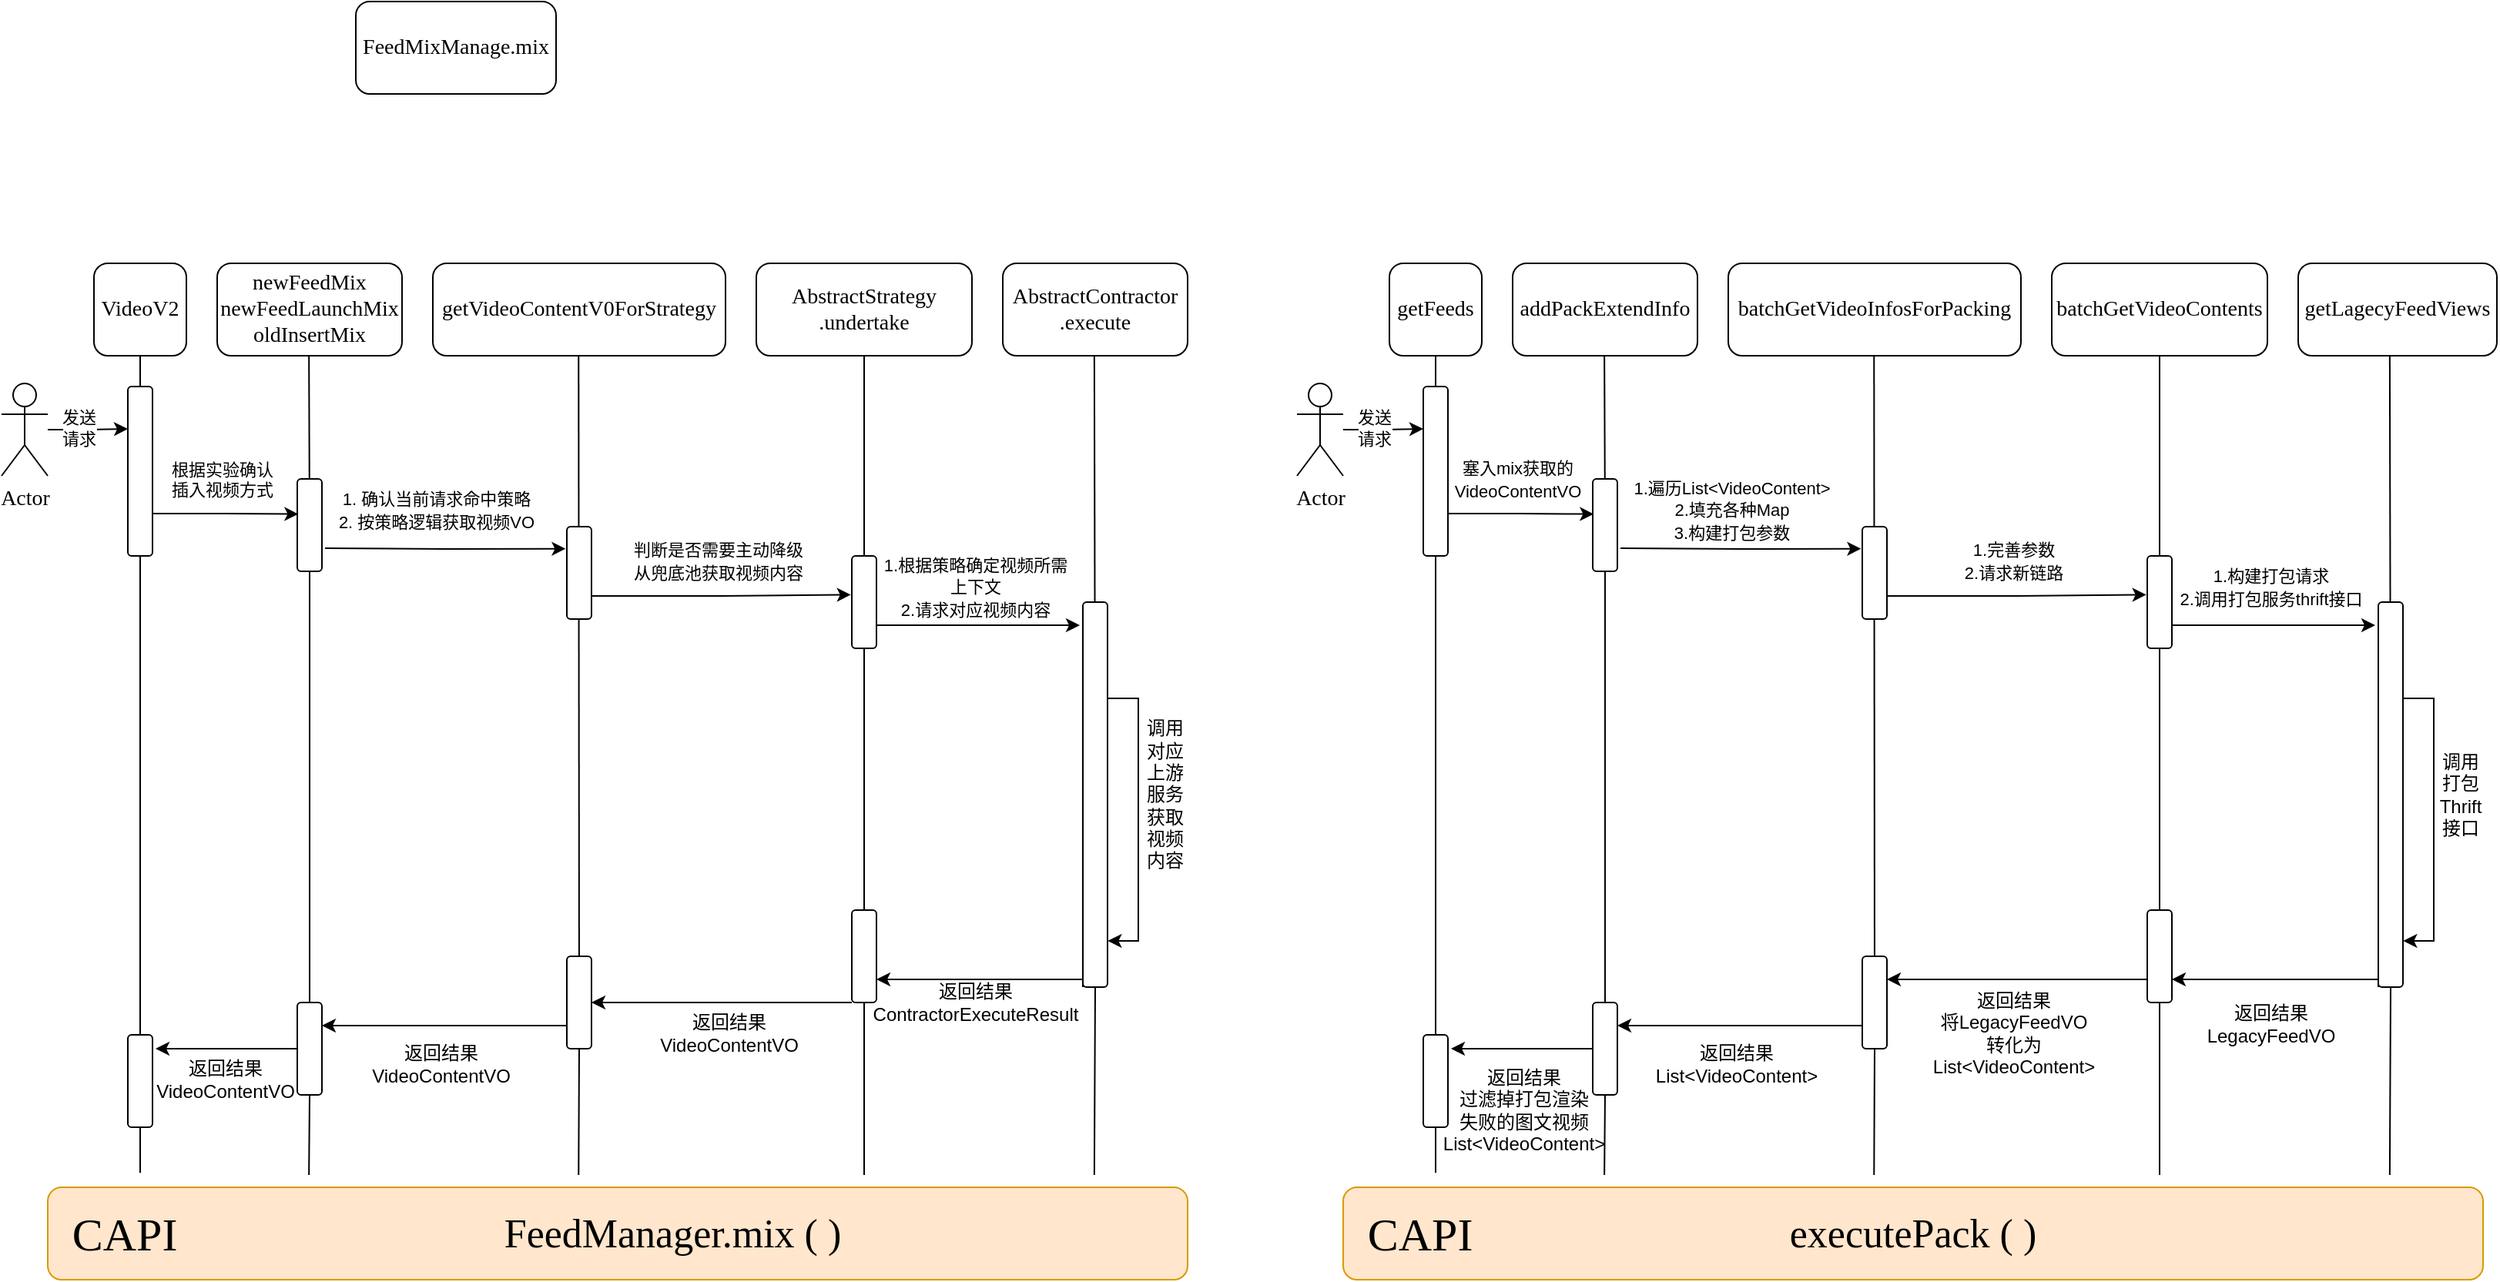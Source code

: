 <mxfile version="27.2.0">
  <diagram name="第 1 页" id="sT8HzIj2YNUEJZkm_Qst">
    <mxGraphModel dx="1685" dy="2264" grid="1" gridSize="10" guides="1" tooltips="1" connect="1" arrows="1" fold="1" page="1" pageScale="1" pageWidth="827" pageHeight="1169" math="0" shadow="0">
      <root>
        <mxCell id="0" />
        <mxCell id="1" parent="0" />
        <mxCell id="TXACmknkXb2Owu_Iaf9k-64" value="&lt;font style=&quot;font-size: 26px;&quot; face=&quot;Times New Roman&quot;&gt;&amp;nbsp; &amp;nbsp; &amp;nbsp; &amp;nbsp; &amp;nbsp; &amp;nbsp;FeedManager.mix ( )&lt;/font&gt;" style="rounded=1;whiteSpace=wrap;html=1;fillColor=#ffe6cc;strokeColor=#d79b00;" vertex="1" parent="1">
          <mxGeometry x="40" y="610" width="740" height="60" as="geometry" />
        </mxCell>
        <mxCell id="TXACmknkXb2Owu_Iaf9k-68" style="edgeStyle=orthogonalEdgeStyle;rounded=0;orthogonalLoop=1;jettySize=auto;html=1;entryX=0;entryY=0.25;entryDx=0;entryDy=0;" edge="1" parent="1" source="TXACmknkXb2Owu_Iaf9k-1" target="TXACmknkXb2Owu_Iaf9k-10">
          <mxGeometry relative="1" as="geometry" />
        </mxCell>
        <mxCell id="TXACmknkXb2Owu_Iaf9k-69" value="发送&lt;div&gt;请求&lt;/div&gt;" style="edgeLabel;html=1;align=center;verticalAlign=middle;resizable=0;points=[];" vertex="1" connectable="0" parent="TXACmknkXb2Owu_Iaf9k-68">
          <mxGeometry x="-0.233" y="1" relative="1" as="geometry">
            <mxPoint as="offset" />
          </mxGeometry>
        </mxCell>
        <mxCell id="TXACmknkXb2Owu_Iaf9k-1" value="Actor" style="shape=umlActor;verticalLabelPosition=bottom;verticalAlign=top;html=1;outlineConnect=0;fontFamily=Times New Roman;fontSize=14;" vertex="1" parent="1">
          <mxGeometry x="10" y="88" width="30" height="60" as="geometry" />
        </mxCell>
        <mxCell id="TXACmknkXb2Owu_Iaf9k-2" value="&lt;font&gt;VideoV2&lt;/font&gt;" style="rounded=1;whiteSpace=wrap;html=1;fontFamily=Times New Roman;fontSize=14;" vertex="1" parent="1">
          <mxGeometry x="70" y="10" width="60" height="60" as="geometry" />
        </mxCell>
        <mxCell id="TXACmknkXb2Owu_Iaf9k-3" value="FeedMixManage.mix" style="rounded=1;whiteSpace=wrap;html=1;fontFamily=Times New Roman;fontSize=14;" vertex="1" parent="1">
          <mxGeometry x="240" y="-160" width="130" height="60" as="geometry" />
        </mxCell>
        <mxCell id="TXACmknkXb2Owu_Iaf9k-4" value="newFeedMix&lt;div&gt;newFeedLaunchMix&lt;/div&gt;&lt;div&gt;oldInsertMix&lt;/div&gt;" style="rounded=1;whiteSpace=wrap;html=1;fontFamily=Times New Roman;fontSize=14;" vertex="1" parent="1">
          <mxGeometry x="150" y="10" width="120" height="60" as="geometry" />
        </mxCell>
        <mxCell id="TXACmknkXb2Owu_Iaf9k-5" value="getVideoContentV0ForStrategy" style="rounded=1;whiteSpace=wrap;html=1;fontFamily=Times New Roman;fontSize=14;" vertex="1" parent="1">
          <mxGeometry x="290" y="10" width="190" height="60" as="geometry" />
        </mxCell>
        <mxCell id="TXACmknkXb2Owu_Iaf9k-6" value="AbstractStrategy&lt;div&gt;.undertake&lt;/div&gt;" style="rounded=1;whiteSpace=wrap;html=1;fontFamily=Times New Roman;fontSize=14;" vertex="1" parent="1">
          <mxGeometry x="500" y="10" width="140" height="60" as="geometry" />
        </mxCell>
        <mxCell id="TXACmknkXb2Owu_Iaf9k-8" value="AbstractContractor&lt;div&gt;.execute&lt;/div&gt;" style="rounded=1;whiteSpace=wrap;html=1;fontFamily=Times New Roman;fontSize=14;" vertex="1" parent="1">
          <mxGeometry x="660" y="10" width="120" height="60" as="geometry" />
        </mxCell>
        <mxCell id="TXACmknkXb2Owu_Iaf9k-9" value="" style="endArrow=none;html=1;rounded=0;entryX=0.5;entryY=1;entryDx=0;entryDy=0;" edge="1" parent="1" source="TXACmknkXb2Owu_Iaf9k-10" target="TXACmknkXb2Owu_Iaf9k-2">
          <mxGeometry width="50" height="50" relative="1" as="geometry">
            <mxPoint x="100" y="682" as="sourcePoint" />
            <mxPoint x="140" y="140" as="targetPoint" />
          </mxGeometry>
        </mxCell>
        <mxCell id="TXACmknkXb2Owu_Iaf9k-10" value="" style="rounded=1;whiteSpace=wrap;html=1;" vertex="1" parent="1">
          <mxGeometry x="92" y="90" width="16" height="110" as="geometry" />
        </mxCell>
        <mxCell id="TXACmknkXb2Owu_Iaf9k-15" value="" style="endArrow=none;html=1;rounded=0;entryX=0.5;entryY=1;entryDx=0;entryDy=0;" edge="1" parent="1" source="TXACmknkXb2Owu_Iaf9k-20">
          <mxGeometry width="50" height="50" relative="1" as="geometry">
            <mxPoint x="209.57" y="602" as="sourcePoint" />
            <mxPoint x="209.57" y="70" as="targetPoint" />
          </mxGeometry>
        </mxCell>
        <mxCell id="TXACmknkXb2Owu_Iaf9k-17" value="" style="endArrow=none;html=1;rounded=0;entryX=0.5;entryY=1;entryDx=0;entryDy=0;" edge="1" parent="1">
          <mxGeometry width="50" height="50" relative="1" as="geometry">
            <mxPoint x="570" y="602" as="sourcePoint" />
            <mxPoint x="570" y="70" as="targetPoint" />
          </mxGeometry>
        </mxCell>
        <mxCell id="TXACmknkXb2Owu_Iaf9k-18" value="" style="endArrow=none;html=1;rounded=0;entryX=0.5;entryY=1;entryDx=0;entryDy=0;" edge="1" parent="1" source="TXACmknkXb2Owu_Iaf9k-39">
          <mxGeometry width="50" height="50" relative="1" as="geometry">
            <mxPoint x="719.44" y="602" as="sourcePoint" />
            <mxPoint x="719.44" y="70" as="targetPoint" />
          </mxGeometry>
        </mxCell>
        <mxCell id="TXACmknkXb2Owu_Iaf9k-21" value="" style="endArrow=none;html=1;rounded=0;entryX=0.5;entryY=1;entryDx=0;entryDy=0;" edge="1" parent="1" source="TXACmknkXb2Owu_Iaf9k-54" target="TXACmknkXb2Owu_Iaf9k-20">
          <mxGeometry width="50" height="50" relative="1" as="geometry">
            <mxPoint x="209.57" y="602" as="sourcePoint" />
            <mxPoint x="209.57" y="70" as="targetPoint" />
          </mxGeometry>
        </mxCell>
        <mxCell id="TXACmknkXb2Owu_Iaf9k-20" value="" style="rounded=1;whiteSpace=wrap;html=1;" vertex="1" parent="1">
          <mxGeometry x="202" y="150" width="16" height="60" as="geometry" />
        </mxCell>
        <mxCell id="TXACmknkXb2Owu_Iaf9k-26" value="&lt;span style=&quot;font-size: 11px; background-color: rgb(255, 255, 255);&quot;&gt;根据实验确认&lt;/span&gt;&lt;div style=&quot;font-size: 11px;&quot;&gt;插入视频方式&lt;/div&gt;" style="text;html=1;align=center;verticalAlign=middle;resizable=0;points=[];autosize=1;strokeColor=none;fillColor=none;" vertex="1" parent="1">
          <mxGeometry x="108" y="130" width="90" height="40" as="geometry" />
        </mxCell>
        <mxCell id="TXACmknkXb2Owu_Iaf9k-27" value="&lt;span style=&quot;font-size: 11px; background-color: rgb(255, 255, 255);&quot;&gt;1. 确认当前请求命中策略&lt;/span&gt;&lt;div&gt;&lt;div&gt;&lt;span style=&quot;font-size: 11px; background-color: rgb(255, 255, 255);&quot;&gt;2. 按策略逻辑获取视频VO&lt;/span&gt;&lt;/div&gt;&lt;/div&gt;" style="text;html=1;align=center;verticalAlign=middle;resizable=0;points=[];autosize=1;strokeColor=none;fillColor=none;" vertex="1" parent="1">
          <mxGeometry x="217" y="150" width="150" height="40" as="geometry" />
        </mxCell>
        <mxCell id="TXACmknkXb2Owu_Iaf9k-28" value="&lt;span style=&quot;font-size: 11px; background-color: rgb(255, 255, 255);&quot;&gt;1.根据策略确定&lt;/span&gt;&lt;span style=&quot;background-color: light-dark(rgb(255, 255, 255), rgb(18, 18, 18)); font-size: 11px; color: light-dark(rgb(0, 0, 0), rgb(255, 255, 255));&quot;&gt;视频所需&lt;/span&gt;&lt;div&gt;&lt;span style=&quot;background-color: light-dark(rgb(255, 255, 255), rgb(18, 18, 18)); font-size: 11px; color: light-dark(rgb(0, 0, 0), rgb(255, 255, 255));&quot;&gt;上下文&lt;/span&gt;&lt;div&gt;&lt;div&gt;&lt;span style=&quot;font-size: 11px; background-color: rgb(255, 255, 255);&quot;&gt;2.请求对应视频内容&lt;/span&gt;&lt;/div&gt;&lt;/div&gt;&lt;/div&gt;" style="text;html=1;align=center;verticalAlign=middle;resizable=0;points=[];autosize=1;strokeColor=none;fillColor=none;" vertex="1" parent="1">
          <mxGeometry x="572" y="190" width="140" height="60" as="geometry" />
        </mxCell>
        <mxCell id="TXACmknkXb2Owu_Iaf9k-29" value="&lt;span style=&quot;font-size: 11px; background-color: rgb(255, 255, 255);&quot;&gt;判断是否需要主动降级&lt;/span&gt;&lt;div&gt;&lt;span style=&quot;font-size: 11px; background-color: rgb(255, 255, 255);&quot;&gt;从兜底池获取视频内容&lt;/span&gt;&lt;/div&gt;" style="text;html=1;align=center;verticalAlign=middle;resizable=0;points=[];autosize=1;strokeColor=none;fillColor=none;" vertex="1" parent="1">
          <mxGeometry x="410" y="183" width="130" height="40" as="geometry" />
        </mxCell>
        <mxCell id="TXACmknkXb2Owu_Iaf9k-30" style="edgeStyle=orthogonalEdgeStyle;rounded=0;orthogonalLoop=1;jettySize=auto;html=1;exitX=1;exitY=0.75;exitDx=0;exitDy=0;entryX=0.042;entryY=0.381;entryDx=0;entryDy=0;entryPerimeter=0;" edge="1" parent="1" source="TXACmknkXb2Owu_Iaf9k-10" target="TXACmknkXb2Owu_Iaf9k-20">
          <mxGeometry relative="1" as="geometry" />
        </mxCell>
        <mxCell id="TXACmknkXb2Owu_Iaf9k-32" style="edgeStyle=orthogonalEdgeStyle;rounded=0;orthogonalLoop=1;jettySize=auto;html=1;entryX=-0.111;entryY=0.389;entryDx=0;entryDy=0;entryPerimeter=0;" edge="1" parent="1">
          <mxGeometry relative="1" as="geometry">
            <mxPoint x="220" y="195" as="sourcePoint" />
            <mxPoint x="376.224" y="195.34" as="targetPoint" />
          </mxGeometry>
        </mxCell>
        <mxCell id="TXACmknkXb2Owu_Iaf9k-33" value="" style="endArrow=none;html=1;rounded=0;entryX=0.5;entryY=1;entryDx=0;entryDy=0;" edge="1" parent="1" source="TXACmknkXb2Owu_Iaf9k-49">
          <mxGeometry width="50" height="50" relative="1" as="geometry">
            <mxPoint x="384.63" y="602" as="sourcePoint" />
            <mxPoint x="384.63" y="70" as="targetPoint" />
          </mxGeometry>
        </mxCell>
        <mxCell id="TXACmknkXb2Owu_Iaf9k-36" value="" style="rounded=1;whiteSpace=wrap;html=1;" vertex="1" parent="1">
          <mxGeometry x="377" y="181" width="16" height="60" as="geometry" />
        </mxCell>
        <mxCell id="TXACmknkXb2Owu_Iaf9k-37" value="" style="rounded=1;whiteSpace=wrap;html=1;" vertex="1" parent="1">
          <mxGeometry x="562" y="200" width="16" height="60" as="geometry" />
        </mxCell>
        <mxCell id="TXACmknkXb2Owu_Iaf9k-38" style="edgeStyle=orthogonalEdgeStyle;rounded=0;orthogonalLoop=1;jettySize=auto;html=1;exitX=1;exitY=0.75;exitDx=0;exitDy=0;entryX=-0.039;entryY=0.42;entryDx=0;entryDy=0;entryPerimeter=0;" edge="1" parent="1" source="TXACmknkXb2Owu_Iaf9k-36" target="TXACmknkXb2Owu_Iaf9k-37">
          <mxGeometry relative="1" as="geometry" />
        </mxCell>
        <mxCell id="TXACmknkXb2Owu_Iaf9k-40" value="" style="endArrow=none;html=1;rounded=0;entryX=0.5;entryY=1;entryDx=0;entryDy=0;" edge="1" parent="1" target="TXACmknkXb2Owu_Iaf9k-39">
          <mxGeometry width="50" height="50" relative="1" as="geometry">
            <mxPoint x="719.44" y="602" as="sourcePoint" />
            <mxPoint x="719.44" y="70" as="targetPoint" />
          </mxGeometry>
        </mxCell>
        <mxCell id="TXACmknkXb2Owu_Iaf9k-46" style="edgeStyle=orthogonalEdgeStyle;rounded=0;orthogonalLoop=1;jettySize=auto;html=1;exitX=0;exitY=1;exitDx=0;exitDy=0;entryX=1;entryY=0.75;entryDx=0;entryDy=0;" edge="1" parent="1" source="TXACmknkXb2Owu_Iaf9k-39" target="TXACmknkXb2Owu_Iaf9k-45">
          <mxGeometry relative="1" as="geometry">
            <Array as="points">
              <mxPoint x="712" y="475" />
            </Array>
          </mxGeometry>
        </mxCell>
        <mxCell id="TXACmknkXb2Owu_Iaf9k-39" value="" style="rounded=1;whiteSpace=wrap;html=1;" vertex="1" parent="1">
          <mxGeometry x="712" y="230" width="16" height="250" as="geometry" />
        </mxCell>
        <mxCell id="TXACmknkXb2Owu_Iaf9k-42" style="edgeStyle=orthogonalEdgeStyle;rounded=0;orthogonalLoop=1;jettySize=auto;html=1;exitX=1;exitY=0.25;exitDx=0;exitDy=0;entryX=1.011;entryY=0.88;entryDx=0;entryDy=0;entryPerimeter=0;" edge="1" parent="1" source="TXACmknkXb2Owu_Iaf9k-39" target="TXACmknkXb2Owu_Iaf9k-39">
          <mxGeometry relative="1" as="geometry" />
        </mxCell>
        <mxCell id="TXACmknkXb2Owu_Iaf9k-43" style="edgeStyle=orthogonalEdgeStyle;rounded=0;orthogonalLoop=1;jettySize=auto;html=1;exitX=1;exitY=0.75;exitDx=0;exitDy=0;" edge="1" parent="1" source="TXACmknkXb2Owu_Iaf9k-37">
          <mxGeometry relative="1" as="geometry">
            <mxPoint x="710" y="245" as="targetPoint" />
          </mxGeometry>
        </mxCell>
        <mxCell id="TXACmknkXb2Owu_Iaf9k-44" value="调用&lt;div&gt;对应&lt;/div&gt;&lt;div&gt;上游&lt;/div&gt;&lt;div&gt;服务&lt;div&gt;获取&lt;/div&gt;&lt;div&gt;视频&lt;/div&gt;&lt;div&gt;内容&lt;/div&gt;&lt;/div&gt;" style="text;html=1;align=center;verticalAlign=middle;resizable=0;points=[];autosize=1;strokeColor=none;fillColor=none;" vertex="1" parent="1">
          <mxGeometry x="740" y="300" width="50" height="110" as="geometry" />
        </mxCell>
        <mxCell id="TXACmknkXb2Owu_Iaf9k-45" value="" style="rounded=1;whiteSpace=wrap;html=1;" vertex="1" parent="1">
          <mxGeometry x="562" y="430" width="16" height="60" as="geometry" />
        </mxCell>
        <mxCell id="TXACmknkXb2Owu_Iaf9k-51" style="edgeStyle=orthogonalEdgeStyle;rounded=0;orthogonalLoop=1;jettySize=auto;html=1;entryX=1;entryY=0.5;entryDx=0;entryDy=0;" edge="1" parent="1" source="TXACmknkXb2Owu_Iaf9k-48" target="TXACmknkXb2Owu_Iaf9k-49">
          <mxGeometry relative="1" as="geometry" />
        </mxCell>
        <mxCell id="TXACmknkXb2Owu_Iaf9k-48" value="返回结果&lt;div&gt;ContractorExecuteResult&lt;/div&gt;" style="text;html=1;align=center;verticalAlign=middle;resizable=0;points=[];autosize=1;strokeColor=none;fillColor=none;" vertex="1" parent="1">
          <mxGeometry x="562" y="470" width="160" height="40" as="geometry" />
        </mxCell>
        <mxCell id="TXACmknkXb2Owu_Iaf9k-50" value="" style="endArrow=none;html=1;rounded=0;entryX=0.5;entryY=1;entryDx=0;entryDy=0;" edge="1" parent="1" target="TXACmknkXb2Owu_Iaf9k-49">
          <mxGeometry width="50" height="50" relative="1" as="geometry">
            <mxPoint x="384.63" y="602" as="sourcePoint" />
            <mxPoint x="384.63" y="70" as="targetPoint" />
          </mxGeometry>
        </mxCell>
        <mxCell id="TXACmknkXb2Owu_Iaf9k-56" style="edgeStyle=orthogonalEdgeStyle;rounded=0;orthogonalLoop=1;jettySize=auto;html=1;exitX=0;exitY=0.75;exitDx=0;exitDy=0;entryX=1;entryY=0.25;entryDx=0;entryDy=0;" edge="1" parent="1" source="TXACmknkXb2Owu_Iaf9k-49" target="TXACmknkXb2Owu_Iaf9k-54">
          <mxGeometry relative="1" as="geometry" />
        </mxCell>
        <mxCell id="TXACmknkXb2Owu_Iaf9k-49" value="&lt;span style=&quot;color: rgba(0, 0, 0, 0); font-family: monospace; font-size: 0px; text-align: start; text-wrap-mode: nowrap;&quot;&gt;%3CmxGraphModel%3E%3Croot%3E%3CmxCell%20id%3D%220%22%2F%3E%3CmxCell%20id%3D%221%22%20parent%3D%220%22%2F%3E%3CmxCell%20id%3D%222%22%20value%3D%22%22%20style%3D%22rounded%3D1%3BwhiteSpace%3Dwrap%3Bhtml%3D1%3B%22%20vertex%3D%221%22%20parent%3D%221%22%3E%3CmxGeometry%20x%3D%22377%22%20y%3D%22460%22%20width%3D%2216%22%20height%3D%2260%22%20as%3D%22geometry%22%2F%3E%3C%2FmxCell%3E%3C%2Froot%3E%3C%2FmxGraphModel%3E&lt;/span&gt;" style="rounded=1;whiteSpace=wrap;html=1;" vertex="1" parent="1">
          <mxGeometry x="377" y="460" width="16" height="60" as="geometry" />
        </mxCell>
        <mxCell id="TXACmknkXb2Owu_Iaf9k-52" value="返回结果&lt;div&gt;VideoContentVO&lt;/div&gt;" style="text;html=1;align=center;verticalAlign=middle;resizable=0;points=[];autosize=1;strokeColor=none;fillColor=none;" vertex="1" parent="1">
          <mxGeometry x="427" y="490" width="110" height="40" as="geometry" />
        </mxCell>
        <mxCell id="TXACmknkXb2Owu_Iaf9k-55" value="" style="endArrow=none;html=1;rounded=0;entryX=0.5;entryY=1;entryDx=0;entryDy=0;" edge="1" parent="1" target="TXACmknkXb2Owu_Iaf9k-54">
          <mxGeometry width="50" height="50" relative="1" as="geometry">
            <mxPoint x="209.57" y="602" as="sourcePoint" />
            <mxPoint x="210" y="210" as="targetPoint" />
          </mxGeometry>
        </mxCell>
        <mxCell id="TXACmknkXb2Owu_Iaf9k-61" style="edgeStyle=orthogonalEdgeStyle;rounded=0;orthogonalLoop=1;jettySize=auto;html=1;" edge="1" parent="1" source="TXACmknkXb2Owu_Iaf9k-54">
          <mxGeometry relative="1" as="geometry">
            <mxPoint x="110" y="520.0" as="targetPoint" />
          </mxGeometry>
        </mxCell>
        <mxCell id="TXACmknkXb2Owu_Iaf9k-54" value="&lt;span style=&quot;color: rgba(0, 0, 0, 0); font-family: monospace; font-size: 0px; text-align: start; text-wrap-mode: nowrap;&quot;&gt;%3CmxGraphModel%3E%3Croot%3E%3CmxCell%20id%3D%220%22%2F%3E%3CmxCell%20id%3D%221%22%20parent%3D%220%22%2F%3E%3CmxCell%20id%3D%222%22%20value%3D%22%22%20style%3D%22rounded%3D1%3BwhiteSpace%3Dwrap%3Bhtml%3D1%3B%22%20vertex%3D%221%22%20parent%3D%221%22%3E%3CmxGeometry%20x%3D%22377%22%20y%3D%22460%22%20width%3D%2216%22%20height%3D%2260%22%20as%3D%22geometry%22%2F%3E%3C%2FmxCell%3E%3C%2Froot%3E%3C%2FmxGraphModel%3E&lt;/span&gt;" style="rounded=1;whiteSpace=wrap;html=1;" vertex="1" parent="1">
          <mxGeometry x="202" y="490" width="16" height="60" as="geometry" />
        </mxCell>
        <mxCell id="TXACmknkXb2Owu_Iaf9k-57" value="返回结果&lt;div&gt;VideoContentVO&lt;/div&gt;" style="text;html=1;align=center;verticalAlign=middle;resizable=0;points=[];autosize=1;strokeColor=none;fillColor=none;" vertex="1" parent="1">
          <mxGeometry x="240" y="510" width="110" height="40" as="geometry" />
        </mxCell>
        <mxCell id="TXACmknkXb2Owu_Iaf9k-58" value="" style="endArrow=none;html=1;rounded=0;entryX=0.5;entryY=1;entryDx=0;entryDy=0;" edge="1" parent="1" source="TXACmknkXb2Owu_Iaf9k-59" target="TXACmknkXb2Owu_Iaf9k-10">
          <mxGeometry width="50" height="50" relative="1" as="geometry">
            <mxPoint x="100" y="600.645" as="sourcePoint" />
            <mxPoint x="110" y="240" as="targetPoint" />
          </mxGeometry>
        </mxCell>
        <mxCell id="TXACmknkXb2Owu_Iaf9k-60" value="" style="endArrow=none;html=1;rounded=0;entryX=0.5;entryY=1;entryDx=0;entryDy=0;" edge="1" parent="1" target="TXACmknkXb2Owu_Iaf9k-59">
          <mxGeometry width="50" height="50" relative="1" as="geometry">
            <mxPoint x="100" y="600.645" as="sourcePoint" />
            <mxPoint x="100" y="200" as="targetPoint" />
          </mxGeometry>
        </mxCell>
        <mxCell id="TXACmknkXb2Owu_Iaf9k-59" value="&lt;span style=&quot;color: rgba(0, 0, 0, 0); font-family: monospace; font-size: 0px; text-align: start; text-wrap-mode: nowrap;&quot;&gt;%3CmxGraphModel%3E%3Croot%3E%3CmxCell%20id%3D%220%22%2F%3E%3CmxCell%20id%3D%221%22%20parent%3D%220%22%2F%3E%3CmxCell%20id%3D%222%22%20value%3D%22%22%20style%3D%22rounded%3D1%3BwhiteSpace%3Dwrap%3Bhtml%3D1%3B%22%20vertex%3D%221%22%20parent%3D%221%22%3E%3CmxGeometry%20x%3D%22377%22%20y%3D%22460%22%20width%3D%2216%22%20height%3D%2260%22%20as%3D%22geometry%22%2F%3E%3C%2FmxCell%3E%3C%2Froot%3E%3C%2FmxGraphModel%3E&lt;/span&gt;" style="rounded=1;whiteSpace=wrap;html=1;" vertex="1" parent="1">
          <mxGeometry x="92" y="511" width="16" height="60" as="geometry" />
        </mxCell>
        <mxCell id="TXACmknkXb2Owu_Iaf9k-63" value="返回结果&lt;div&gt;VideoContentVO&lt;/div&gt;" style="text;html=1;align=center;verticalAlign=middle;resizable=0;points=[];autosize=1;strokeColor=none;fillColor=none;" vertex="1" parent="1">
          <mxGeometry x="100" y="520" width="110" height="40" as="geometry" />
        </mxCell>
        <mxCell id="TXACmknkXb2Owu_Iaf9k-65" value="&lt;font style=&quot;font-size: 30px;&quot; face=&quot;Times New Roman&quot;&gt;CAPI&lt;/font&gt;" style="text;html=1;align=center;verticalAlign=middle;whiteSpace=wrap;rounded=0;" vertex="1" parent="1">
          <mxGeometry x="60" y="625" width="60" height="30" as="geometry" />
        </mxCell>
        <mxCell id="TXACmknkXb2Owu_Iaf9k-70" value="&lt;font face=&quot;Times New Roman&quot;&gt;&lt;span style=&quot;font-size: 26px;&quot;&gt;executePack ( )&lt;/span&gt;&lt;/font&gt;" style="rounded=1;whiteSpace=wrap;html=1;fillColor=#ffe6cc;strokeColor=#d79b00;" vertex="1" parent="1">
          <mxGeometry x="881" y="610" width="740" height="60" as="geometry" />
        </mxCell>
        <mxCell id="TXACmknkXb2Owu_Iaf9k-71" style="edgeStyle=orthogonalEdgeStyle;rounded=0;orthogonalLoop=1;jettySize=auto;html=1;entryX=0;entryY=0.25;entryDx=0;entryDy=0;" edge="1" parent="1" source="TXACmknkXb2Owu_Iaf9k-73" target="TXACmknkXb2Owu_Iaf9k-80">
          <mxGeometry relative="1" as="geometry" />
        </mxCell>
        <mxCell id="TXACmknkXb2Owu_Iaf9k-72" value="发送&lt;div&gt;请求&lt;/div&gt;" style="edgeLabel;html=1;align=center;verticalAlign=middle;resizable=0;points=[];" vertex="1" connectable="0" parent="TXACmknkXb2Owu_Iaf9k-71">
          <mxGeometry x="-0.233" y="1" relative="1" as="geometry">
            <mxPoint as="offset" />
          </mxGeometry>
        </mxCell>
        <mxCell id="TXACmknkXb2Owu_Iaf9k-73" value="Actor" style="shape=umlActor;verticalLabelPosition=bottom;verticalAlign=top;html=1;outlineConnect=0;fontFamily=Times New Roman;fontSize=14;" vertex="1" parent="1">
          <mxGeometry x="851" y="88" width="30" height="60" as="geometry" />
        </mxCell>
        <mxCell id="TXACmknkXb2Owu_Iaf9k-74" value="&lt;font&gt;getFeeds&lt;/font&gt;" style="rounded=1;whiteSpace=wrap;html=1;fontFamily=Times New Roman;fontSize=14;" vertex="1" parent="1">
          <mxGeometry x="911" y="10" width="60" height="60" as="geometry" />
        </mxCell>
        <mxCell id="TXACmknkXb2Owu_Iaf9k-75" value="addPackExtendInfo" style="rounded=1;whiteSpace=wrap;html=1;fontFamily=Times New Roman;fontSize=14;" vertex="1" parent="1">
          <mxGeometry x="991" y="10" width="120" height="60" as="geometry" />
        </mxCell>
        <mxCell id="TXACmknkXb2Owu_Iaf9k-76" value="batchGetVideoInfosForPacking" style="rounded=1;whiteSpace=wrap;html=1;fontFamily=Times New Roman;fontSize=14;" vertex="1" parent="1">
          <mxGeometry x="1131" y="10" width="190" height="60" as="geometry" />
        </mxCell>
        <mxCell id="TXACmknkXb2Owu_Iaf9k-77" value="batchGetVideoContents" style="rounded=1;whiteSpace=wrap;html=1;fontFamily=Times New Roman;fontSize=14;" vertex="1" parent="1">
          <mxGeometry x="1341" y="10" width="140" height="60" as="geometry" />
        </mxCell>
        <mxCell id="TXACmknkXb2Owu_Iaf9k-78" value="getLagecyFeedViews" style="rounded=1;whiteSpace=wrap;html=1;fontFamily=Times New Roman;fontSize=14;" vertex="1" parent="1">
          <mxGeometry x="1501" y="10" width="129" height="60" as="geometry" />
        </mxCell>
        <mxCell id="TXACmknkXb2Owu_Iaf9k-79" value="" style="endArrow=none;html=1;rounded=0;entryX=0.5;entryY=1;entryDx=0;entryDy=0;" edge="1" parent="1" source="TXACmknkXb2Owu_Iaf9k-80" target="TXACmknkXb2Owu_Iaf9k-74">
          <mxGeometry width="50" height="50" relative="1" as="geometry">
            <mxPoint x="941" y="682" as="sourcePoint" />
            <mxPoint x="981" y="140" as="targetPoint" />
          </mxGeometry>
        </mxCell>
        <mxCell id="TXACmknkXb2Owu_Iaf9k-80" value="" style="rounded=1;whiteSpace=wrap;html=1;" vertex="1" parent="1">
          <mxGeometry x="933" y="90" width="16" height="110" as="geometry" />
        </mxCell>
        <mxCell id="TXACmknkXb2Owu_Iaf9k-81" value="" style="endArrow=none;html=1;rounded=0;entryX=0.5;entryY=1;entryDx=0;entryDy=0;" edge="1" parent="1" source="TXACmknkXb2Owu_Iaf9k-85">
          <mxGeometry width="50" height="50" relative="1" as="geometry">
            <mxPoint x="1050.57" y="602" as="sourcePoint" />
            <mxPoint x="1050.57" y="70" as="targetPoint" />
          </mxGeometry>
        </mxCell>
        <mxCell id="TXACmknkXb2Owu_Iaf9k-82" value="" style="endArrow=none;html=1;rounded=0;entryX=0.5;entryY=1;entryDx=0;entryDy=0;" edge="1" parent="1">
          <mxGeometry width="50" height="50" relative="1" as="geometry">
            <mxPoint x="1411" y="602" as="sourcePoint" />
            <mxPoint x="1411" y="70" as="targetPoint" />
          </mxGeometry>
        </mxCell>
        <mxCell id="TXACmknkXb2Owu_Iaf9k-83" value="" style="endArrow=none;html=1;rounded=0;entryX=0.5;entryY=1;entryDx=0;entryDy=0;" edge="1" parent="1" source="TXACmknkXb2Owu_Iaf9k-98">
          <mxGeometry width="50" height="50" relative="1" as="geometry">
            <mxPoint x="1560.44" y="602" as="sourcePoint" />
            <mxPoint x="1560.44" y="70" as="targetPoint" />
          </mxGeometry>
        </mxCell>
        <mxCell id="TXACmknkXb2Owu_Iaf9k-84" value="" style="endArrow=none;html=1;rounded=0;entryX=0.5;entryY=1;entryDx=0;entryDy=0;" edge="1" parent="1" source="TXACmknkXb2Owu_Iaf9k-111" target="TXACmknkXb2Owu_Iaf9k-85">
          <mxGeometry width="50" height="50" relative="1" as="geometry">
            <mxPoint x="1050.57" y="602" as="sourcePoint" />
            <mxPoint x="1050.57" y="70" as="targetPoint" />
          </mxGeometry>
        </mxCell>
        <mxCell id="TXACmknkXb2Owu_Iaf9k-85" value="" style="rounded=1;whiteSpace=wrap;html=1;" vertex="1" parent="1">
          <mxGeometry x="1043" y="150" width="16" height="60" as="geometry" />
        </mxCell>
        <mxCell id="TXACmknkXb2Owu_Iaf9k-86" value="&lt;span style=&quot;font-size: 11px; background-color: rgb(255, 255, 255);&quot;&gt;塞入mix获取的&lt;/span&gt;&lt;div&gt;&lt;span style=&quot;font-size: 11px; background-color: rgb(255, 255, 255);&quot;&gt;VideoContentVO&lt;/span&gt;&lt;/div&gt;" style="text;html=1;align=center;verticalAlign=middle;resizable=0;points=[];autosize=1;strokeColor=none;fillColor=none;" vertex="1" parent="1">
          <mxGeometry x="939" y="130" width="110" height="40" as="geometry" />
        </mxCell>
        <mxCell id="TXACmknkXb2Owu_Iaf9k-87" value="&lt;span style=&quot;font-size: 11px; background-color: rgb(255, 255, 255);&quot;&gt;1.遍历List&amp;lt;VideoContent&amp;gt;&lt;/span&gt;&lt;div&gt;&lt;span style=&quot;font-size: 11px; background-color: rgb(255, 255, 255);&quot;&gt;2.填充各种Map&lt;/span&gt;&lt;/div&gt;&lt;div&gt;&lt;span style=&quot;font-size: 11px; background-color: rgb(255, 255, 255);&quot;&gt;3.构建打包参数&lt;/span&gt;&lt;/div&gt;" style="text;html=1;align=center;verticalAlign=middle;resizable=0;points=[];autosize=1;strokeColor=none;fillColor=none;" vertex="1" parent="1">
          <mxGeometry x="1058" y="140" width="150" height="60" as="geometry" />
        </mxCell>
        <mxCell id="TXACmknkXb2Owu_Iaf9k-88" value="&lt;span style=&quot;font-size: 11px; background-color: rgb(255, 255, 255);&quot;&gt;1.构建打包请求&lt;/span&gt;&lt;div&gt;&lt;span style=&quot;font-size: 11px; background-color: rgb(255, 255, 255);&quot;&gt;2.调用打包服务thrift接口&lt;/span&gt;&lt;/div&gt;" style="text;html=1;align=center;verticalAlign=middle;resizable=0;points=[];autosize=1;strokeColor=none;fillColor=none;" vertex="1" parent="1">
          <mxGeometry x="1413" y="200" width="140" height="40" as="geometry" />
        </mxCell>
        <mxCell id="TXACmknkXb2Owu_Iaf9k-89" value="&lt;span style=&quot;font-size: 11px; background-color: rgb(255, 255, 255);&quot;&gt;1.完善参数&lt;/span&gt;&lt;div&gt;&lt;span style=&quot;font-size: 11px; background-color: rgb(255, 255, 255);&quot;&gt;2.请求新链路&lt;/span&gt;&lt;/div&gt;" style="text;html=1;align=center;verticalAlign=middle;resizable=0;points=[];autosize=1;strokeColor=none;fillColor=none;" vertex="1" parent="1">
          <mxGeometry x="1271" y="183" width="90" height="40" as="geometry" />
        </mxCell>
        <mxCell id="TXACmknkXb2Owu_Iaf9k-90" style="edgeStyle=orthogonalEdgeStyle;rounded=0;orthogonalLoop=1;jettySize=auto;html=1;exitX=1;exitY=0.75;exitDx=0;exitDy=0;entryX=0.042;entryY=0.381;entryDx=0;entryDy=0;entryPerimeter=0;" edge="1" parent="1" source="TXACmknkXb2Owu_Iaf9k-80" target="TXACmknkXb2Owu_Iaf9k-85">
          <mxGeometry relative="1" as="geometry" />
        </mxCell>
        <mxCell id="TXACmknkXb2Owu_Iaf9k-91" style="edgeStyle=orthogonalEdgeStyle;rounded=0;orthogonalLoop=1;jettySize=auto;html=1;entryX=-0.111;entryY=0.389;entryDx=0;entryDy=0;entryPerimeter=0;" edge="1" parent="1">
          <mxGeometry relative="1" as="geometry">
            <mxPoint x="1061" y="195" as="sourcePoint" />
            <mxPoint x="1217.224" y="195.34" as="targetPoint" />
          </mxGeometry>
        </mxCell>
        <mxCell id="TXACmknkXb2Owu_Iaf9k-92" value="" style="endArrow=none;html=1;rounded=0;entryX=0.5;entryY=1;entryDx=0;entryDy=0;" edge="1" parent="1" source="TXACmknkXb2Owu_Iaf9k-107">
          <mxGeometry width="50" height="50" relative="1" as="geometry">
            <mxPoint x="1225.63" y="602" as="sourcePoint" />
            <mxPoint x="1225.63" y="70" as="targetPoint" />
          </mxGeometry>
        </mxCell>
        <mxCell id="TXACmknkXb2Owu_Iaf9k-93" value="" style="rounded=1;whiteSpace=wrap;html=1;" vertex="1" parent="1">
          <mxGeometry x="1218" y="181" width="16" height="60" as="geometry" />
        </mxCell>
        <mxCell id="TXACmknkXb2Owu_Iaf9k-94" value="" style="rounded=1;whiteSpace=wrap;html=1;" vertex="1" parent="1">
          <mxGeometry x="1403" y="200" width="16" height="60" as="geometry" />
        </mxCell>
        <mxCell id="TXACmknkXb2Owu_Iaf9k-95" style="edgeStyle=orthogonalEdgeStyle;rounded=0;orthogonalLoop=1;jettySize=auto;html=1;exitX=1;exitY=0.75;exitDx=0;exitDy=0;entryX=-0.039;entryY=0.42;entryDx=0;entryDy=0;entryPerimeter=0;" edge="1" parent="1" source="TXACmknkXb2Owu_Iaf9k-93" target="TXACmknkXb2Owu_Iaf9k-94">
          <mxGeometry relative="1" as="geometry" />
        </mxCell>
        <mxCell id="TXACmknkXb2Owu_Iaf9k-96" value="" style="endArrow=none;html=1;rounded=0;entryX=0.5;entryY=1;entryDx=0;entryDy=0;" edge="1" parent="1" target="TXACmknkXb2Owu_Iaf9k-98">
          <mxGeometry width="50" height="50" relative="1" as="geometry">
            <mxPoint x="1560.44" y="602" as="sourcePoint" />
            <mxPoint x="1560.44" y="70" as="targetPoint" />
          </mxGeometry>
        </mxCell>
        <mxCell id="TXACmknkXb2Owu_Iaf9k-97" style="edgeStyle=orthogonalEdgeStyle;rounded=0;orthogonalLoop=1;jettySize=auto;html=1;exitX=0;exitY=1;exitDx=0;exitDy=0;entryX=1;entryY=0.75;entryDx=0;entryDy=0;" edge="1" parent="1" source="TXACmknkXb2Owu_Iaf9k-98" target="TXACmknkXb2Owu_Iaf9k-102">
          <mxGeometry relative="1" as="geometry">
            <Array as="points">
              <mxPoint x="1553" y="475" />
            </Array>
          </mxGeometry>
        </mxCell>
        <mxCell id="TXACmknkXb2Owu_Iaf9k-98" value="" style="rounded=1;whiteSpace=wrap;html=1;" vertex="1" parent="1">
          <mxGeometry x="1553" y="230" width="16" height="250" as="geometry" />
        </mxCell>
        <mxCell id="TXACmknkXb2Owu_Iaf9k-99" style="edgeStyle=orthogonalEdgeStyle;rounded=0;orthogonalLoop=1;jettySize=auto;html=1;exitX=1;exitY=0.25;exitDx=0;exitDy=0;entryX=1.011;entryY=0.88;entryDx=0;entryDy=0;entryPerimeter=0;" edge="1" parent="1" source="TXACmknkXb2Owu_Iaf9k-98" target="TXACmknkXb2Owu_Iaf9k-98">
          <mxGeometry relative="1" as="geometry" />
        </mxCell>
        <mxCell id="TXACmknkXb2Owu_Iaf9k-100" style="edgeStyle=orthogonalEdgeStyle;rounded=0;orthogonalLoop=1;jettySize=auto;html=1;exitX=1;exitY=0.75;exitDx=0;exitDy=0;" edge="1" parent="1" source="TXACmknkXb2Owu_Iaf9k-94">
          <mxGeometry relative="1" as="geometry">
            <mxPoint x="1551" y="245" as="targetPoint" />
          </mxGeometry>
        </mxCell>
        <mxCell id="TXACmknkXb2Owu_Iaf9k-101" value="调用&lt;div&gt;打包&lt;/div&gt;&lt;div&gt;Thrift&lt;/div&gt;&lt;div&gt;接口&lt;/div&gt;" style="text;html=1;align=center;verticalAlign=middle;resizable=0;points=[];autosize=1;strokeColor=none;fillColor=none;" vertex="1" parent="1">
          <mxGeometry x="1581" y="320" width="50" height="70" as="geometry" />
        </mxCell>
        <mxCell id="TXACmknkXb2Owu_Iaf9k-118" style="edgeStyle=orthogonalEdgeStyle;rounded=0;orthogonalLoop=1;jettySize=auto;html=1;exitX=0;exitY=0.75;exitDx=0;exitDy=0;entryX=1;entryY=0.25;entryDx=0;entryDy=0;" edge="1" parent="1" source="TXACmknkXb2Owu_Iaf9k-102" target="TXACmknkXb2Owu_Iaf9k-107">
          <mxGeometry relative="1" as="geometry" />
        </mxCell>
        <mxCell id="TXACmknkXb2Owu_Iaf9k-102" value="" style="rounded=1;whiteSpace=wrap;html=1;" vertex="1" parent="1">
          <mxGeometry x="1403" y="430" width="16" height="60" as="geometry" />
        </mxCell>
        <mxCell id="TXACmknkXb2Owu_Iaf9k-104" value="返回结果&lt;div&gt;将LegacyFeedVO&lt;/div&gt;&lt;div&gt;转化为&lt;br&gt;&lt;div&gt;List&amp;lt;VideoContent&amp;gt;&lt;/div&gt;&lt;/div&gt;" style="text;html=1;align=center;verticalAlign=middle;resizable=0;points=[];autosize=1;strokeColor=none;fillColor=none;" vertex="1" parent="1">
          <mxGeometry x="1251" y="475" width="130" height="70" as="geometry" />
        </mxCell>
        <mxCell id="TXACmknkXb2Owu_Iaf9k-105" value="" style="endArrow=none;html=1;rounded=0;entryX=0.5;entryY=1;entryDx=0;entryDy=0;" edge="1" parent="1" target="TXACmknkXb2Owu_Iaf9k-107">
          <mxGeometry width="50" height="50" relative="1" as="geometry">
            <mxPoint x="1225.63" y="602" as="sourcePoint" />
            <mxPoint x="1225.63" y="70" as="targetPoint" />
          </mxGeometry>
        </mxCell>
        <mxCell id="TXACmknkXb2Owu_Iaf9k-106" style="edgeStyle=orthogonalEdgeStyle;rounded=0;orthogonalLoop=1;jettySize=auto;html=1;exitX=0;exitY=0.75;exitDx=0;exitDy=0;entryX=1;entryY=0.25;entryDx=0;entryDy=0;" edge="1" parent="1" source="TXACmknkXb2Owu_Iaf9k-107" target="TXACmknkXb2Owu_Iaf9k-111">
          <mxGeometry relative="1" as="geometry" />
        </mxCell>
        <mxCell id="TXACmknkXb2Owu_Iaf9k-107" value="&lt;span style=&quot;color: rgba(0, 0, 0, 0); font-family: monospace; font-size: 0px; text-align: start; text-wrap-mode: nowrap;&quot;&gt;%3CmxGraphModel%3E%3Croot%3E%3CmxCell%20id%3D%220%22%2F%3E%3CmxCell%20id%3D%221%22%20parent%3D%220%22%2F%3E%3CmxCell%20id%3D%222%22%20value%3D%22%22%20style%3D%22rounded%3D1%3BwhiteSpace%3Dwrap%3Bhtml%3D1%3B%22%20vertex%3D%221%22%20parent%3D%221%22%3E%3CmxGeometry%20x%3D%22377%22%20y%3D%22460%22%20width%3D%2216%22%20height%3D%2260%22%20as%3D%22geometry%22%2F%3E%3C%2FmxCell%3E%3C%2Froot%3E%3C%2FmxGraphModel%3E&lt;/span&gt;" style="rounded=1;whiteSpace=wrap;html=1;" vertex="1" parent="1">
          <mxGeometry x="1218" y="460" width="16" height="60" as="geometry" />
        </mxCell>
        <mxCell id="TXACmknkXb2Owu_Iaf9k-109" value="" style="endArrow=none;html=1;rounded=0;entryX=0.5;entryY=1;entryDx=0;entryDy=0;" edge="1" parent="1" target="TXACmknkXb2Owu_Iaf9k-111">
          <mxGeometry width="50" height="50" relative="1" as="geometry">
            <mxPoint x="1050.57" y="602" as="sourcePoint" />
            <mxPoint x="1051" y="210" as="targetPoint" />
          </mxGeometry>
        </mxCell>
        <mxCell id="TXACmknkXb2Owu_Iaf9k-110" style="edgeStyle=orthogonalEdgeStyle;rounded=0;orthogonalLoop=1;jettySize=auto;html=1;" edge="1" parent="1" source="TXACmknkXb2Owu_Iaf9k-111">
          <mxGeometry relative="1" as="geometry">
            <mxPoint x="951" y="520.0" as="targetPoint" />
          </mxGeometry>
        </mxCell>
        <mxCell id="TXACmknkXb2Owu_Iaf9k-111" value="&lt;span style=&quot;color: rgba(0, 0, 0, 0); font-family: monospace; font-size: 0px; text-align: start; text-wrap-mode: nowrap;&quot;&gt;%3CmxGraphModel%3E%3Croot%3E%3CmxCell%20id%3D%220%22%2F%3E%3CmxCell%20id%3D%221%22%20parent%3D%220%22%2F%3E%3CmxCell%20id%3D%222%22%20value%3D%22%22%20style%3D%22rounded%3D1%3BwhiteSpace%3Dwrap%3Bhtml%3D1%3B%22%20vertex%3D%221%22%20parent%3D%221%22%3E%3CmxGeometry%20x%3D%22377%22%20y%3D%22460%22%20width%3D%2216%22%20height%3D%2260%22%20as%3D%22geometry%22%2F%3E%3C%2FmxCell%3E%3C%2Froot%3E%3C%2FmxGraphModel%3E&lt;/span&gt;" style="rounded=1;whiteSpace=wrap;html=1;" vertex="1" parent="1">
          <mxGeometry x="1043" y="490" width="16" height="60" as="geometry" />
        </mxCell>
        <mxCell id="TXACmknkXb2Owu_Iaf9k-112" value="返回结果&lt;div&gt;List&amp;lt;VideoContent&amp;gt;&lt;/div&gt;" style="text;html=1;align=center;verticalAlign=middle;resizable=0;points=[];autosize=1;strokeColor=none;fillColor=none;" vertex="1" parent="1">
          <mxGeometry x="1071" y="510" width="130" height="40" as="geometry" />
        </mxCell>
        <mxCell id="TXACmknkXb2Owu_Iaf9k-113" value="" style="endArrow=none;html=1;rounded=0;entryX=0.5;entryY=1;entryDx=0;entryDy=0;" edge="1" parent="1" source="TXACmknkXb2Owu_Iaf9k-115" target="TXACmknkXb2Owu_Iaf9k-80">
          <mxGeometry width="50" height="50" relative="1" as="geometry">
            <mxPoint x="941" y="600.645" as="sourcePoint" />
            <mxPoint x="951" y="240" as="targetPoint" />
          </mxGeometry>
        </mxCell>
        <mxCell id="TXACmknkXb2Owu_Iaf9k-114" value="" style="endArrow=none;html=1;rounded=0;entryX=0.5;entryY=1;entryDx=0;entryDy=0;" edge="1" parent="1" target="TXACmknkXb2Owu_Iaf9k-115">
          <mxGeometry width="50" height="50" relative="1" as="geometry">
            <mxPoint x="941" y="600.645" as="sourcePoint" />
            <mxPoint x="941" y="200" as="targetPoint" />
          </mxGeometry>
        </mxCell>
        <mxCell id="TXACmknkXb2Owu_Iaf9k-115" value="&lt;span style=&quot;color: rgba(0, 0, 0, 0); font-family: monospace; font-size: 0px; text-align: start; text-wrap-mode: nowrap;&quot;&gt;%3CmxGraphModel%3E%3Croot%3E%3CmxCell%20id%3D%220%22%2F%3E%3CmxCell%20id%3D%221%22%20parent%3D%220%22%2F%3E%3CmxCell%20id%3D%222%22%20value%3D%22%22%20style%3D%22rounded%3D1%3BwhiteSpace%3Dwrap%3Bhtml%3D1%3B%22%20vertex%3D%221%22%20parent%3D%221%22%3E%3CmxGeometry%20x%3D%22377%22%20y%3D%22460%22%20width%3D%2216%22%20height%3D%2260%22%20as%3D%22geometry%22%2F%3E%3C%2FmxCell%3E%3C%2Froot%3E%3C%2FmxGraphModel%3E&lt;/span&gt;" style="rounded=1;whiteSpace=wrap;html=1;" vertex="1" parent="1">
          <mxGeometry x="933" y="511" width="16" height="60" as="geometry" />
        </mxCell>
        <mxCell id="TXACmknkXb2Owu_Iaf9k-117" value="&lt;font style=&quot;font-size: 30px;&quot; face=&quot;Times New Roman&quot;&gt;CAPI&lt;/font&gt;" style="text;html=1;align=center;verticalAlign=middle;whiteSpace=wrap;rounded=0;" vertex="1" parent="1">
          <mxGeometry x="901" y="625" width="60" height="30" as="geometry" />
        </mxCell>
        <mxCell id="TXACmknkXb2Owu_Iaf9k-119" value="返回结果&lt;div&gt;LegacyFeedVO&lt;/div&gt;" style="text;html=1;align=center;verticalAlign=middle;resizable=0;points=[];autosize=1;strokeColor=none;fillColor=none;" vertex="1" parent="1">
          <mxGeometry x="1428" y="484" width="110" height="40" as="geometry" />
        </mxCell>
        <mxCell id="TXACmknkXb2Owu_Iaf9k-120" value="返回结果&lt;div&gt;过滤掉打包渲染&lt;/div&gt;&lt;div&gt;失败的图文视频&lt;/div&gt;&lt;div&gt;List&amp;lt;VideoContent&amp;gt;&lt;/div&gt;" style="text;html=1;align=center;verticalAlign=middle;resizable=0;points=[];autosize=1;strokeColor=none;fillColor=none;" vertex="1" parent="1">
          <mxGeometry x="933" y="525" width="130" height="70" as="geometry" />
        </mxCell>
      </root>
    </mxGraphModel>
  </diagram>
</mxfile>
